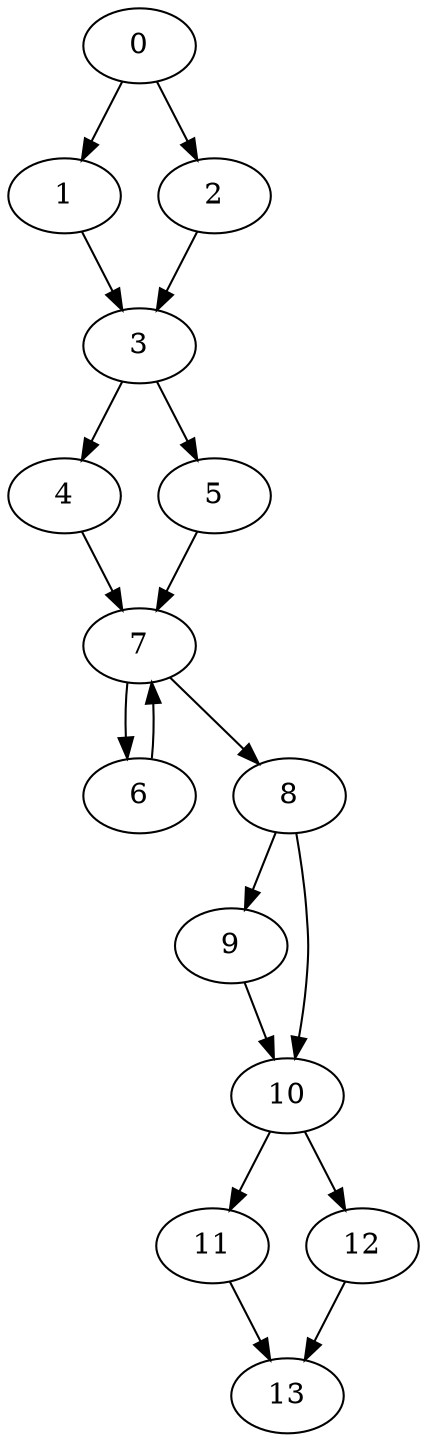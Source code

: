digraph {
	0
	1
	2
	3
	4
	5
	6
	7
	8
	9
	10
	11
	12
	13
	0 -> 1
	3 -> 5
	6 -> 7
	4 -> 7
	5 -> 7
	10 -> 12
	8 -> 10
	9 -> 10
	0 -> 2
	7 -> 8
	8 -> 9
	11 -> 13
	12 -> 13
	2 -> 3
	1 -> 3
	3 -> 4
	7 -> 6
	10 -> 11
}
